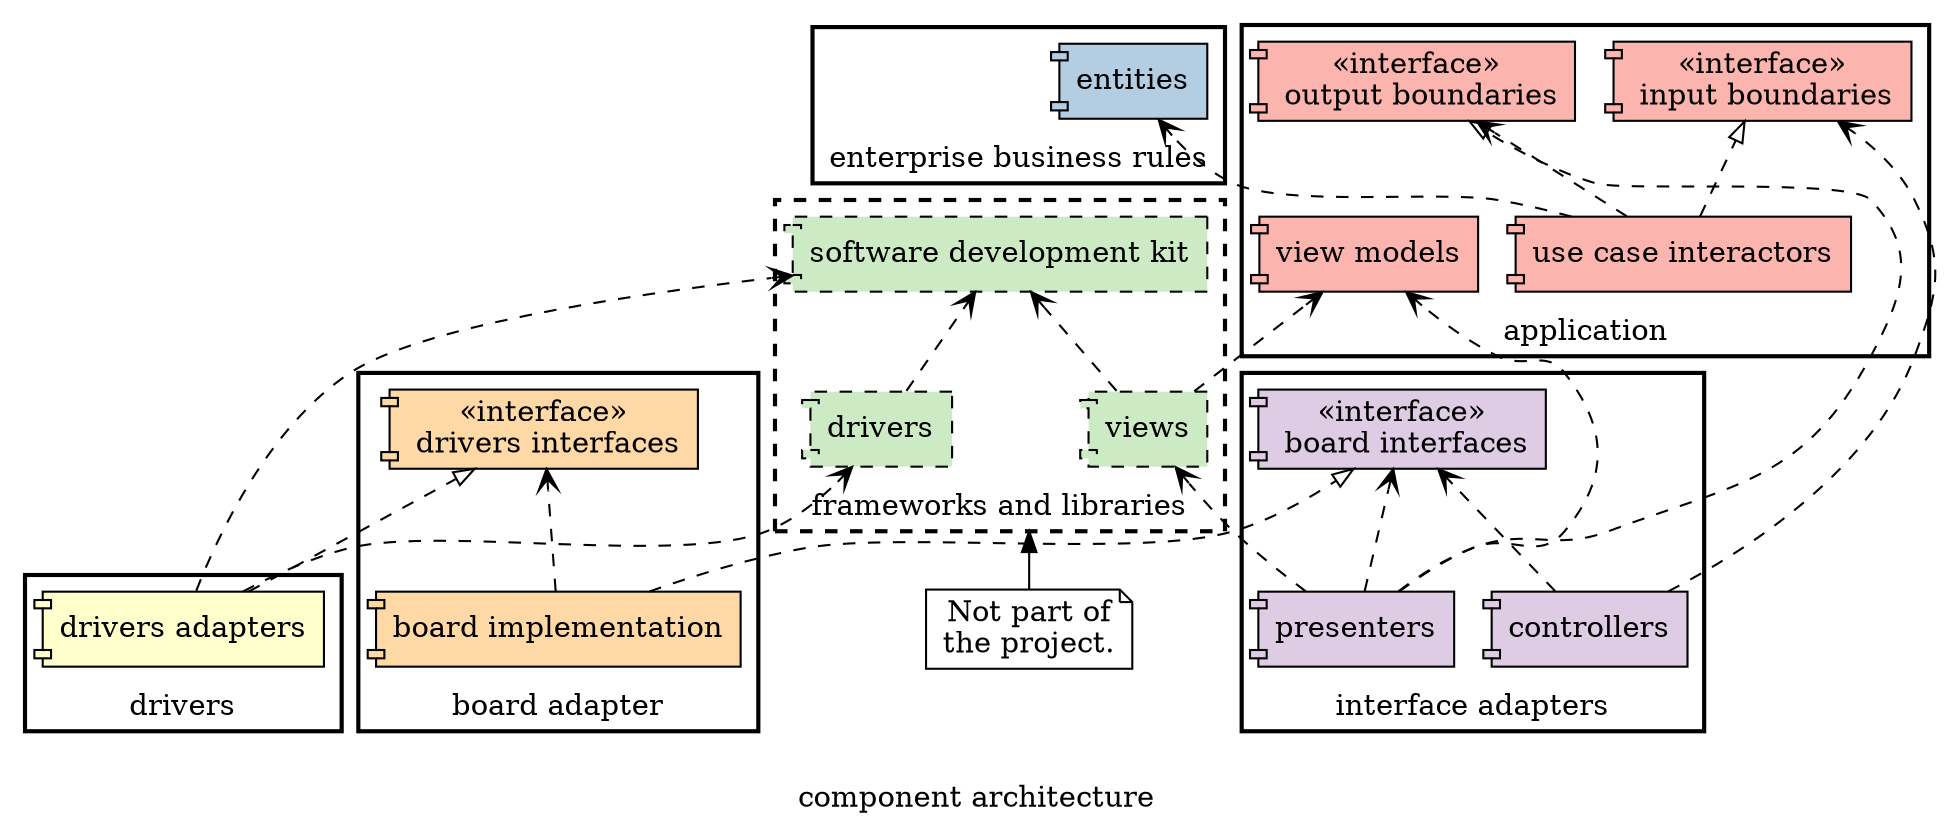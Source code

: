digraph component_architecture {
  label="component architecture";
  compound=true;
  rankdir="BT";
  style="bold"
  
  node [shape="component"];
  node [colorscheme="pastel16"];
  
    {
        // package 'application'
        node [fillcolor="1", style="filled"];
        
        subgraph cluster_app {
            label = "application";
        
            output_boundaries [label="«interface»\n output boundaries"]
            use_cases [label="use case interactors"]
            input_boundaries [label="«interface»\n input boundaries"]
            view_models [label="view models"];
        }
    }
    
    {
        // package 'enterprise business rules'
        node [fillcolor="2", style="filled"];
        
        subgraph cluster_ebr {
            label = "enterprise business rules";
            entities;
        }
    }
  
    {
        // package 'frameworks and libraries'
        node [fillcolor="3", style="filled, dashed"];
        
        subgraph cluster_thirdparty {
            label = "frameworks and libraries";
            style="bold,dashed";
            thirdparty[shape=point style=invis];
           
            sdk [label="software development kit"]
            drivers [label="drivers"];
            views;
        }
    }
    
    subgraph clusterX_margin
    {
        style=invis
        margin="20.0,0.0"
        n1 [label="Not part of\nthe project.", shape="note"]
        n1 -> thirdparty [lhead="cluster_thirdparty"];
    }
  
    {
        // package 'interface adapters'
        node [fillcolor="4", style="filled"];
        
        subgraph cluster_ia {
            label = "interface adapters";
        
            controllers, presenters;
            board_interfaces [label="«interface»\n board interfaces"];
        };
    }
  
    {
        // package 'board adapter'
        node [fillcolor="5", style="filled"];
        
        subgraph cluster_board {
            label = "board adapter";
        
            driver_interface [label="«interface»\n drivers interfaces"]
            board_impl [label="board implementation"]
        }
    }
  
    {
        // package 'interface adapters'
        node [fillcolor="6", style="filled"];
        
        subgraph cluster_drivers_adapters {
            label = "drivers";
            drivers_adapters [label="drivers adapters"];
        
        };
    }

  
    {
        // associations
        edge [style="dashed"];
        {
            // dependencies
            edge [arrowhead="vee"];
            use_cases -> entities;
            use_cases -> output_boundaries;
            presenters -> board_interfaces;
            presenters -> view_models;
            presenters -> views;
            controllers -> input_boundaries;
            controllers -> board_interfaces;
            board_impl -> driver_interface;
            views -> view_models;
            drivers_adapters -> drivers;
            {views, drivers, drivers_adapters} -> sdk;
        }
        {
            // realizations
            edge [arrowhead="onormal"];
            use_cases -> input_boundaries;
            presenters -> output_boundaries;
            board_impl -> board_interfaces;
            drivers_adapters -> driver_interface;
        }
    }
}

